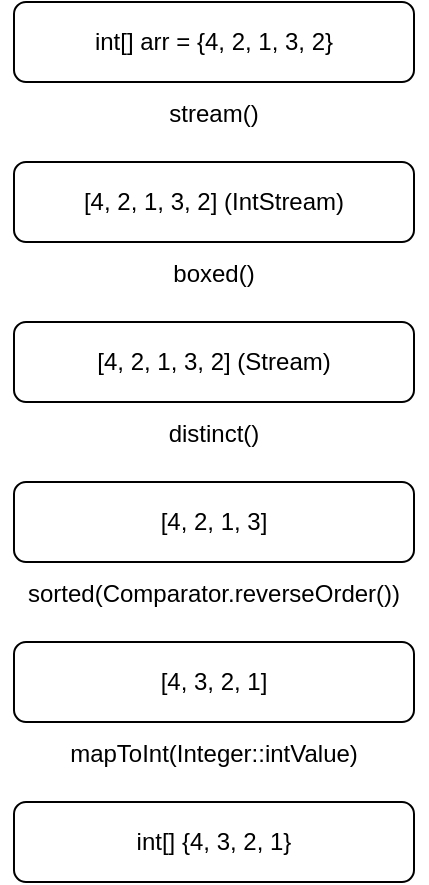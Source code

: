 <mxfile>
  <diagram name="Java Stream Flow" id="diagram-1">
    <mxGraphModel dx="1046" dy="618" grid="1" gridSize="10" guides="1" tooltips="1" connect="1" arrows="1" fold="1" page="1" pageScale="1" pageWidth="827" pageHeight="1169">
      <root>
        <mxCell id="0" />
        <mxCell id="1" parent="0" />
        
        <mxCell id="2" value="int[] arr = {4, 2, 1, 3, 2}" style="rounded=1;whiteSpace=wrap;html=1;" vertex="1" parent="1">
          <mxGeometry x="60" y="60" width="200" height="40" as="geometry"/>
        </mxCell>

        <mxCell id="3" value="stream()" style="shape=arrow;direction=south;fillColor=#ffffff;strokeColor=#000000;" vertex="1" parent="1">
          <mxGeometry x="135" y="100" width="50" height="30" as="geometry"/>
        </mxCell>

        <mxCell id="4" value="[4, 2, 1, 3, 2] (IntStream)" style="rounded=1;whiteSpace=wrap;html=1;" vertex="1" parent="1">
          <mxGeometry x="60" y="140" width="200" height="40" as="geometry"/>
        </mxCell>

        <mxCell id="5" value="boxed()" style="shape=arrow;direction=south;fillColor=#ffffff;strokeColor=#000000;" vertex="1" parent="1">
          <mxGeometry x="135" y="180" width="50" height="30" as="geometry"/>
        </mxCell>

        <mxCell id="6" value="[4, 2, 1, 3, 2] (Stream&lt;Integer&gt;)" style="rounded=1;whiteSpace=wrap;html=1;" vertex="1" parent="1">
          <mxGeometry x="60" y="220" width="200" height="40" as="geometry"/>
        </mxCell>

        <mxCell id="7" value="distinct()" style="shape=arrow;direction=south;fillColor=#ffffff;strokeColor=#000000;" vertex="1" parent="1">
          <mxGeometry x="135" y="260" width="50" height="30" as="geometry"/>
        </mxCell>

        <mxCell id="8" value="[4, 2, 1, 3]" style="rounded=1;whiteSpace=wrap;html=1;" vertex="1" parent="1">
          <mxGeometry x="60" y="300" width="200" height="40" as="geometry"/>
        </mxCell>

        <mxCell id="9" value="sorted(Comparator.reverseOrder())" style="shape=arrow;direction=south;fillColor=#ffffff;strokeColor=#000000;" vertex="1" parent="1">
          <mxGeometry x="70" y="340" width="180" height="30" as="geometry"/>
        </mxCell>

        <mxCell id="10" value="[4, 3, 2, 1]" style="rounded=1;whiteSpace=wrap;html=1;" vertex="1" parent="1">
          <mxGeometry x="60" y="380" width="200" height="40" as="geometry"/>
        </mxCell>

        <mxCell id="11" value="mapToInt(Integer::intValue)" style="shape=arrow;direction=south;fillColor=#ffffff;strokeColor=#000000;" vertex="1" parent="1">
          <mxGeometry x="70" y="420" width="180" height="30" as="geometry"/>
        </mxCell>

        <mxCell id="12" value="int[] {4, 3, 2, 1}" style="rounded=1;whiteSpace=wrap;html=1;" vertex="1" parent="1">
          <mxGeometry x="60" y="460" width="200" height="40" as="geometry"/>
        </mxCell>

      </root>
    </mxGraphModel>
  </diagram>
</mxfile>
